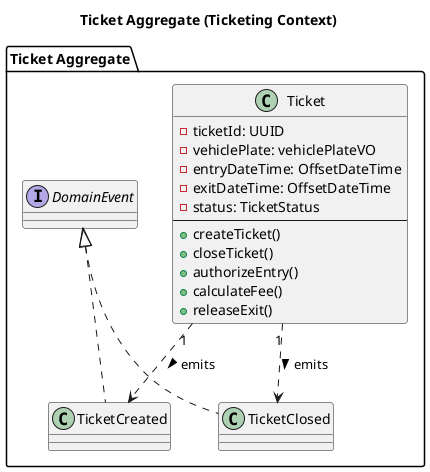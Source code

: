 @startuml
title Ticket Aggregate (Ticketing Context)

package "Ticket Aggregate" {
  class Ticket {
    - ticketId: UUID
    - vehiclePlate: vehiclePlateVO
    - entryDateTime: OffsetDateTime
    - exitDateTime: OffsetDateTime
    - status: TicketStatus
    --
    + createTicket()
    + closeTicket()
    + authorizeEntry()
    + calculateFee()
    + releaseExit()
  }

  interface DomainEvent

  class TicketCreated implements DomainEvent
  class TicketClosed implements DomainEvent

  Ticket "1" ..> TicketCreated : emits >
  Ticket "1" ..> TicketClosed : emits >
}
@enduml